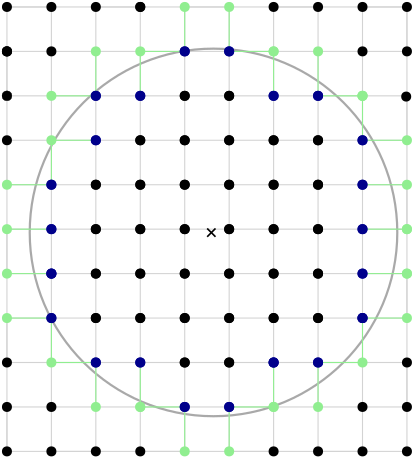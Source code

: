 <?xml version="1.0"?>
<!DOCTYPE ipe SYSTEM "ipe.dtd">
<ipe version="70005" creator="Ipe 7.1.1">
<info created="D:20130524143309" modified="D:20130617160640"/>
<ipestyle name="basic">
<symbol name="arrow/arc(spx)">
<path stroke="sym-stroke" fill="sym-stroke" pen="sym-pen">
0 0 m
-1 0.333 l
-1 -0.333 l
h
</path>
</symbol>
<symbol name="arrow/farc(spx)">
<path stroke="sym-stroke" fill="white" pen="sym-pen">
0 0 m
-1 0.333 l
-1 -0.333 l
h
</path>
</symbol>
<symbol name="mark/circle(sx)" transformations="translations">
<path fill="sym-stroke">
0.6 0 0 0.6 0 0 e
0.4 0 0 0.4 0 0 e
</path>
</symbol>
<symbol name="mark/disk(sx)" transformations="translations">
<path fill="sym-stroke">
0.6 0 0 0.6 0 0 e
</path>
</symbol>
<symbol name="mark/fdisk(sfx)" transformations="translations">
<group>
<path fill="sym-fill">
0.5 0 0 0.5 0 0 e
</path>
<path fill="sym-stroke" fillrule="eofill">
0.6 0 0 0.6 0 0 e
0.4 0 0 0.4 0 0 e
</path>
</group>
</symbol>
<symbol name="mark/box(sx)" transformations="translations">
<path fill="sym-stroke" fillrule="eofill">
-0.6 -0.6 m
0.6 -0.6 l
0.6 0.6 l
-0.6 0.6 l
h
-0.4 -0.4 m
0.4 -0.4 l
0.4 0.4 l
-0.4 0.4 l
h
</path>
</symbol>
<symbol name="mark/square(sx)" transformations="translations">
<path fill="sym-stroke">
-0.6 -0.6 m
0.6 -0.6 l
0.6 0.6 l
-0.6 0.6 l
h
</path>
</symbol>
<symbol name="mark/fsquare(sfx)" transformations="translations">
<group>
<path fill="sym-fill">
-0.5 -0.5 m
0.5 -0.5 l
0.5 0.5 l
-0.5 0.5 l
h
</path>
<path fill="sym-stroke" fillrule="eofill">
-0.6 -0.6 m
0.6 -0.6 l
0.6 0.6 l
-0.6 0.6 l
h
-0.4 -0.4 m
0.4 -0.4 l
0.4 0.4 l
-0.4 0.4 l
h
</path>
</group>
</symbol>
<symbol name="mark/cross(sx)" transformations="translations">
<group>
<path fill="sym-stroke">
-0.43 -0.57 m
0.57 0.43 l
0.43 0.57 l
-0.57 -0.43 l
h
</path>
<path fill="sym-stroke">
-0.43 0.57 m
0.57 -0.43 l
0.43 -0.57 l
-0.57 0.43 l
h
</path>
</group>
</symbol>
<symbol name="arrow/fnormal(spx)">
<path stroke="sym-stroke" fill="white" pen="sym-pen">
0 0 m
-1 0.333 l
-1 -0.333 l
h
</path>
</symbol>
<symbol name="arrow/pointed(spx)">
<path stroke="sym-stroke" fill="sym-stroke" pen="sym-pen">
0 0 m
-1 0.333 l
-0.8 0 l
-1 -0.333 l
h
</path>
</symbol>
<symbol name="arrow/fpointed(spx)">
<path stroke="sym-stroke" fill="white" pen="sym-pen">
0 0 m
-1 0.333 l
-0.8 0 l
-1 -0.333 l
h
</path>
</symbol>
<symbol name="arrow/linear(spx)">
<path stroke="sym-stroke" pen="sym-pen">
-1 0.333 m
0 0 l
-1 -0.333 l
</path>
</symbol>
<symbol name="arrow/fdouble(spx)">
<path stroke="sym-stroke" fill="white" pen="sym-pen">
0 0 m
-1 0.333 l
-1 -0.333 l
h
-1 0 m
-2 0.333 l
-2 -0.333 l
h
</path>
</symbol>
<symbol name="arrow/double(spx)">
<path stroke="sym-stroke" fill="sym-stroke" pen="sym-pen">
0 0 m
-1 0.333 l
-1 -0.333 l
h
-1 0 m
-2 0.333 l
-2 -0.333 l
h
</path>
</symbol>
<pen name="heavier" value="0.8"/>
<pen name="fat" value="1.2"/>
<pen name="ultrafat" value="2"/>
<symbolsize name="large" value="5"/>
<symbolsize name="small" value="2"/>
<symbolsize name="tiny" value="1.1"/>
<arrowsize name="large" value="10"/>
<arrowsize name="small" value="5"/>
<arrowsize name="tiny" value="3"/>
<color name="red" value="1 0 0"/>
<color name="green" value="0 1 0"/>
<color name="blue" value="0 0 1"/>
<color name="yellow" value="1 1 0"/>
<color name="orange" value="1 0.647 0"/>
<color name="gold" value="1 0.843 0"/>
<color name="purple" value="0.627 0.125 0.941"/>
<color name="gray" value="0.745"/>
<color name="brown" value="0.647 0.165 0.165"/>
<color name="navy" value="0 0 0.502"/>
<color name="pink" value="1 0.753 0.796"/>
<color name="seagreen" value="0.18 0.545 0.341"/>
<color name="turquoise" value="0.251 0.878 0.816"/>
<color name="violet" value="0.933 0.51 0.933"/>
<color name="darkblue" value="0 0 0.545"/>
<color name="darkcyan" value="0 0.545 0.545"/>
<color name="darkgray" value="0.663"/>
<color name="darkgreen" value="0 0.392 0"/>
<color name="darkmagenta" value="0.545 0 0.545"/>
<color name="darkorange" value="1 0.549 0"/>
<color name="darkred" value="0.545 0 0"/>
<color name="lightblue" value="0.678 0.847 0.902"/>
<color name="lightcyan" value="0.878 1 1"/>
<color name="lightgray" value="0.827"/>
<color name="lightgreen" value="0.565 0.933 0.565"/>
<color name="lightyellow" value="1 1 0.878"/>
<dashstyle name="dashed" value="[4] 0"/>
<dashstyle name="dotted" value="[1 3] 0"/>
<dashstyle name="dash dotted" value="[4 2 1 2] 0"/>
<dashstyle name="dash dot dotted" value="[4 2 1 2 1 2] 0"/>
<textsize name="large" value="\large"/>
<textsize name="Large" value="\Large"/>
<textsize name="LARGE" value="\LARGE"/>
<textsize name="huge" value="\huge"/>
<textsize name="Huge" value="\Huge"/>
<textsize name="small" value="\small"/>
<textsize name="footnote" value="\footnotesize"/>
<textsize name="tiny" value="\tiny"/>
<textstyle name="center" begin="\begin{center}" end="\end{center}"/>
<textstyle name="itemize" begin="\begin{itemize}" end="\end{itemize}"/>
<textstyle name="item" begin="\begin{itemize}\item{}" end="\end{itemize}"/>
<gridsize name="4 pts" value="4"/>
<gridsize name="8 pts (~3 mm)" value="8"/>
<gridsize name="16 pts (~6 mm)" value="16"/>
<gridsize name="32 pts (~12 mm)" value="32"/>
<gridsize name="10 pts (~3.5 mm)" value="10"/>
<gridsize name="20 pts (~7 mm)" value="20"/>
<gridsize name="14 pts (~5 mm)" value="14"/>
<gridsize name="28 pts (~10 mm)" value="28"/>
<gridsize name="56 pts (~20 mm)" value="56"/>
<anglesize name="90 deg" value="90"/>
<anglesize name="60 deg" value="60"/>
<anglesize name="45 deg" value="45"/>
<anglesize name="30 deg" value="30"/>
<anglesize name="22.5 deg" value="22.5"/>
<tiling name="falling" angle="-60" step="4" width="1"/>
<tiling name="rising" angle="30" step="4" width="1"/>
</ipestyle>
<page>
<layer name="dot"/>
<layer name="circle"/>
<layer name="beta"/>
<layer name="alpha"/>
<layer name="gamma"/>
<view layers="dot circle" active="circle"/>
<path layer="circle" stroke="lightgray">
240 704 m
384 704 l
384 688 l
240 688 l
240 672 l
384 672 l
384 656 l
240 656 l
240 640 l
384 640 l
384 624 l
240 624 l
240 608 l
384 608 l
384 592 l
240 592 l
240 576 l
384 576 l
384 560 l
240 560 l
240 544 l
384 544 l
</path>
<path stroke="darkgray" pen="heavier">
66.163 0 0 66.163 314.363 622.823 e
</path>
<path stroke="lightgray">
384 544 m
384 544 l
384 704 l
368 704 l
368 544 l
352 544 l
352 704 l
336 704 l
336 544 l
320 544 l
320 704 l
304 704 l
304 544 l
288 544 l
288 704 l
272 704 l
272 544 l
256 544 l
256 704 l
240 704 l
240 544 l
</path>
<use layer="dot" name="mark/disk(sx)" pos="256 672" size="normal" stroke="lightgreen"/>
<use name="mark/disk(sx)" pos="256 656" size="normal" stroke="lightgreen"/>
<use name="mark/disk(sx)" pos="256 576" size="normal" stroke="lightgreen"/>
<use name="mark/disk(sx)" pos="272 592" size="normal" stroke="black"/>
<use name="mark/disk(sx)" pos="272 608" size="normal" stroke="black"/>
<use name="mark/disk(sx)" pos="272 624" size="normal" stroke="black"/>
<use name="mark/disk(sx)" pos="272 640" size="normal" stroke="black"/>
<use name="mark/disk(sx)" pos="288 656" size="normal" stroke="black"/>
<use name="mark/disk(sx)" pos="288 640" size="normal" stroke="black"/>
<use name="mark/disk(sx)" pos="288 624" size="normal" stroke="black"/>
<use name="mark/disk(sx)" pos="288 608" size="normal" stroke="black"/>
<use name="mark/disk(sx)" pos="288 592" size="normal" stroke="black"/>
<use name="mark/disk(sx)" pos="304 576" size="normal" stroke="black"/>
<use name="mark/disk(sx)" pos="304 592" size="normal" stroke="black"/>
<use name="mark/disk(sx)" pos="304 608" size="normal" stroke="black"/>
<use name="mark/disk(sx)" pos="304 624" size="normal" stroke="black"/>
<use name="mark/disk(sx)" pos="304 640" size="normal" stroke="black"/>
<use name="mark/disk(sx)" pos="304 656" size="normal" stroke="black"/>
<use name="mark/disk(sx)" pos="304 672" size="normal" stroke="black"/>
<use name="mark/disk(sx)" pos="320 672" size="normal" stroke="black"/>
<use name="mark/disk(sx)" pos="320 656" size="normal" stroke="black"/>
<use name="mark/disk(sx)" pos="320 640" size="normal" stroke="black"/>
<use name="mark/disk(sx)" pos="320 624" size="normal" stroke="black"/>
<use name="mark/disk(sx)" pos="320 608" size="normal" stroke="black"/>
<use name="mark/disk(sx)" pos="320 592" size="normal" stroke="black"/>
<use name="mark/disk(sx)" pos="320 576" size="normal" stroke="black"/>
<use name="mark/disk(sx)" pos="336 656" size="normal" stroke="black"/>
<use name="mark/disk(sx)" pos="336 640" size="normal" stroke="black"/>
<use name="mark/disk(sx)" pos="336 624" size="normal" stroke="black"/>
<use name="mark/disk(sx)" pos="336 608" size="normal" stroke="black"/>
<use name="mark/disk(sx)" pos="352 592" size="normal" stroke="black"/>
<use name="mark/disk(sx)" pos="352 608" size="normal" stroke="black"/>
<use name="mark/disk(sx)" pos="352 640" size="normal" stroke="black"/>
<use name="mark/disk(sx)" pos="352 656" size="normal" stroke="black"/>
<use name="mark/disk(sx)" pos="352 624" size="normal" stroke="black"/>
<use name="mark/disk(sx)" pos="336 592" size="normal" stroke="black"/>
<use name="mark/disk(sx)" pos="368 576" size="normal" stroke="lightgreen"/>
<use name="mark/disk(sx)" pos="368 672" size="normal" stroke="lightgreen"/>
<use name="mark/disk(sx)" pos="368 672" size="normal" stroke="lightgreen"/>
<use name="mark/disk(sx)" pos="368 672" size="normal" stroke="lightgreen"/>
<use name="mark/disk(sx)" pos="352 560" size="normal" stroke="lightgreen"/>
<use name="mark/disk(sx)" pos="336 560" size="normal" stroke="lightgreen"/>
<use name="mark/disk(sx)" pos="288 560" size="normal" stroke="lightgreen"/>
<use name="mark/disk(sx)" pos="288 560" size="normal" stroke="lightgreen"/>
<use name="mark/disk(sx)" pos="272 560" size="normal" stroke="lightgreen"/>
<use name="mark/disk(sx)" pos="256 560" size="normal" stroke="black"/>
<use name="mark/disk(sx)" pos="368 560" size="normal" stroke="black"/>
<use name="mark/disk(sx)" pos="336 560" size="normal" stroke="lightgreen"/>
<use name="mark/disk(sx)" pos="288 656" size="normal" stroke="black"/>
<use name="mark/disk(sx)" pos="304 672" size="normal" stroke="black"/>
<use name="mark/disk(sx)" pos="320 672" size="normal" stroke="black"/>
<use name="mark/disk(sx)" pos="352 656" size="normal" stroke="black"/>
<use name="mark/disk(sx)" pos="352 640" size="normal" stroke="black"/>
<use name="mark/disk(sx)" pos="336 640" size="normal" stroke="black"/>
<use name="mark/disk(sx)" pos="336 656" size="normal" stroke="black"/>
<use name="mark/disk(sx)" pos="320 656" size="normal" stroke="black"/>
<use name="mark/disk(sx)" pos="320 640" size="normal" stroke="black"/>
<use name="mark/disk(sx)" pos="304 640" size="normal" stroke="black"/>
<use name="mark/disk(sx)" pos="304 656" size="normal" stroke="black"/>
<use name="mark/disk(sx)" pos="288 624" size="normal" stroke="black"/>
<use name="mark/disk(sx)" pos="288 640" size="normal" stroke="black"/>
<use name="mark/disk(sx)" pos="272 640" size="normal" stroke="black"/>
<use name="mark/disk(sx)" pos="272 624" size="normal" stroke="black"/>
<use name="mark/disk(sx)" pos="304 624" size="normal" stroke="black"/>
<use name="mark/disk(sx)" pos="320 624" size="normal" stroke="black"/>
<use name="mark/disk(sx)" pos="336 624" size="normal" stroke="black"/>
<use name="mark/disk(sx)" pos="352 624" size="normal" stroke="black"/>
<use name="mark/disk(sx)" pos="352 608" size="normal" stroke="black"/>
<use name="mark/disk(sx)" pos="336 608" size="normal" stroke="black"/>
<use name="mark/disk(sx)" pos="320 608" size="normal" stroke="black"/>
<use name="mark/disk(sx)" pos="304 608" size="normal" stroke="black"/>
<use name="mark/disk(sx)" pos="288 608" size="normal" stroke="black"/>
<use name="mark/disk(sx)" pos="272 608" size="normal" stroke="black"/>
<use name="mark/disk(sx)" pos="272 592" size="normal" stroke="black"/>
<use name="mark/disk(sx)" pos="288 592" size="normal" stroke="black"/>
<use name="mark/disk(sx)" pos="304 592" size="normal" stroke="black"/>
<use name="mark/disk(sx)" pos="320 592" size="normal" stroke="black"/>
<use name="mark/disk(sx)" pos="336 592" size="normal" stroke="black"/>
<use name="mark/disk(sx)" pos="352 592" size="normal" stroke="black"/>
<use name="mark/disk(sx)" pos="320 576" size="normal" stroke="black"/>
<use name="mark/disk(sx)" pos="304 576" size="normal" stroke="black"/>
<use layer="circle" name="mark/cross(sx)" pos="313.578 622.758" size="normal" stroke="black"/>
<use layer="dot" name="mark/disk(sx)" pos="336 688" size="normal" stroke="lightgreen"/>
<use name="mark/disk(sx)" pos="336 688" size="normal" stroke="lightgreen"/>
<use name="mark/disk(sx)" pos="352 688" size="normal" stroke="lightgreen"/>
<use name="mark/disk(sx)" pos="368 688" size="normal" stroke="black"/>
<use name="mark/disk(sx)" pos="384 688" size="normal" stroke="black"/>
<use name="mark/disk(sx)" pos="384 656" size="normal" stroke="lightgreen"/>
<use name="mark/disk(sx)" pos="384 624" size="normal" stroke="lightgreen"/>
<use name="mark/disk(sx)" pos="384 608" size="normal" stroke="lightgreen"/>
<use name="mark/disk(sx)" pos="384 608" size="normal" stroke="lightgreen"/>
<use name="mark/disk(sx)" pos="384 592" size="normal" stroke="lightgreen"/>
<use name="mark/disk(sx)" pos="384 576" size="normal" stroke="black"/>
<use name="mark/disk(sx)" pos="384 624" size="normal" stroke="lightgreen"/>
<use name="mark/disk(sx)" pos="384 640" size="normal" stroke="lightgreen"/>
<use matrix="1 0 0 1 -0.269329 -0.269329" name="mark/disk(sx)" pos="384 672" size="normal" stroke="black"/>
<use name="mark/disk(sx)" pos="384 560" size="normal" stroke="black"/>
<use name="mark/circle(sx)" pos="240 688" size="normal" stroke="black"/>
<use name="mark/circle(sx)" pos="240 672" size="normal" stroke="black"/>
<use name="mark/circle(sx)" pos="240 672" size="normal" stroke="black"/>
<use name="mark/circle(sx)" pos="240 688" size="normal" stroke="black"/>
<use name="mark/disk(sx)" pos="240 656" size="normal" stroke="white"/>
<use name="mark/disk(sx)" pos="240 656" size="normal" stroke="white"/>
<use name="mark/disk(sx)" pos="240 672" size="normal" stroke="white"/>
<use name="mark/disk(sx)" pos="240 688" size="normal" stroke="black"/>
<use name="mark/disk(sx)" pos="240 672" size="normal" stroke="black"/>
<use name="mark/disk(sx)" pos="240 656" size="normal" stroke="black"/>
<use name="mark/disk(sx)" pos="240 640" size="normal" stroke="lightgreen"/>
<use name="mark/disk(sx)" pos="240 624" size="normal" stroke="lightgreen"/>
<use name="mark/disk(sx)" pos="240 608" size="normal" stroke="lightgreen"/>
<use name="mark/disk(sx)" pos="240 576" size="normal" stroke="black"/>
<use name="mark/disk(sx)" pos="240 592" size="normal" stroke="lightgreen"/>
<use name="mark/disk(sx)" pos="240 560" size="normal" stroke="black"/>
<use name="mark/disk(sx)" pos="240 704" size="normal" stroke="black"/>
<use name="mark/disk(sx)" pos="256 704" size="normal" stroke="black"/>
<use name="mark/disk(sx)" pos="352 704" size="normal" stroke="black"/>
<use name="mark/disk(sx)" pos="368 704" size="normal" stroke="black"/>
<use name="mark/disk(sx)" pos="384 704" size="normal" stroke="black"/>
<use name="mark/disk(sx)" pos="336 704" size="normal" stroke="black"/>
<use name="mark/disk(sx)" pos="304 704" size="normal" stroke="lightgreen"/>
<use name="mark/disk(sx)" pos="288 704" size="normal" stroke="black"/>
<use name="mark/disk(sx)" pos="288 704" size="normal" stroke="black"/>
<use name="mark/disk(sx)" pos="272 704" size="normal" stroke="black"/>
<use name="mark/disk(sx)" pos="320 704" size="normal" stroke="lightgreen"/>
<use name="mark/disk(sx)" pos="240 544" size="normal" stroke="black"/>
<use name="mark/disk(sx)" pos="256 544" size="normal" stroke="black"/>
<use name="mark/disk(sx)" pos="272 544" size="normal" stroke="black"/>
<use name="mark/disk(sx)" pos="288 544" size="normal" stroke="black"/>
<use name="mark/disk(sx)" pos="304 544" size="normal" stroke="lightgreen"/>
<use name="mark/disk(sx)" pos="320 544" size="normal" stroke="lightgreen"/>
<use name="mark/disk(sx)" pos="336 544" size="normal" stroke="black"/>
<use name="mark/disk(sx)" pos="352 544" size="normal" stroke="black"/>
<use name="mark/disk(sx)" pos="384 544" size="normal" stroke="black"/>
<use name="mark/disk(sx)" pos="368 544" size="normal" stroke="black"/>
<use name="mark/disk(sx)" pos="256 688" size="normal" stroke="black"/>
<use name="mark/disk(sx)" pos="272 688" size="normal" stroke="lightgreen"/>
<use name="mark/disk(sx)" pos="288 688" size="normal" stroke="lightgreen"/>
<path layer="beta" stroke="red" pen="heavier" arrow="normal/normal">
256.211 591.516 m
320.581 687.667 l
336.471 560.543 l
256.48 591.785 l
</path>
<path stroke="purple" pen="heavier" arrow="normal/normal">
288 640 m
336 608 l
</path>
<path stroke="purple" pen="heavier" arrow="normal/normal">
328.661 624.644 m
199.113 607.945 l
</path>
<path layer="alpha" stroke="blue">
304 688 m
320 688 l
352 672 l
368 656 l
368 592 l
336 560 l
304 560 l
272 576 l
256 592 l
256 640 l
272 672 l
304 688 l
</path>
<path layer="gamma" stroke="black">
304 688 m
336 688 l
368 672 l
384 640 l
</path>
<path stroke="black">
384 640 m
384 592 l
320 544 l
272 560 l
256 592 l
256 592 l
</path>
<path stroke="black">
256 656 m
240 624 l
256 592 l
256 592 l
</path>
<path stroke="black">
256 656 m
272 688 l
304 688 l
</path>
<path layer="circle" stroke="lightgreen">
304 688 m
304 704 l
</path>
<path stroke="lightgreen">
320 688 m
320 704 l
</path>
<path stroke="lightgreen">
320 688 m
336 688 l
</path>
<path stroke="lightgreen">
352 672 m
352 688 l
</path>
<path stroke="lightgreen">
352 672 m
368 672 l
</path>
<path stroke="lightgreen">
368 656 m
368 672 l
</path>
<path stroke="lightgreen">
368 656 m
384 656 l
</path>
<path stroke="lightgreen">
368 640 m
384 640 l
</path>
<path stroke="lightgreen">
368 624 m
384 624 l
</path>
<path stroke="lightgreen">
368 608 m
384 608 l
</path>
<path stroke="lightgreen">
368 592 m
384 592 l
</path>
<path stroke="lightgreen">
368 592 m
368 576 l
</path>
<path stroke="lightgreen">
352 576 m
368 576 l
</path>
<path stroke="lightgreen">
352 576 m
352 560 l
</path>
<path stroke="lightgreen">
336 576 m
336 560 l
</path>
<path stroke="lightgreen">
320 560 m
336 560 l
</path>
<path stroke="lightgreen">
320 560 m
320 544 l
</path>
<path stroke="lightgreen">
304 560 m
304 544 l
</path>
<path stroke="lightgreen">
304 560 m
288 560 l
</path>
<path stroke="lightgreen">
288 576 m
288 560 l
</path>
<path stroke="lightgreen">
272 576 m
272 560 l
</path>
<path stroke="lightgreen">
272 576 m
256 576 l
</path>
<path stroke="lightgreen">
256 576 m
256 592 l
</path>
<path stroke="lightgreen">
256 592 m
240 592 l
</path>
<path stroke="lightgreen">
240 608 m
256 608 l
</path>
<path stroke="lightgreen">
256 624 m
240 624 l
</path>
<path stroke="lightgreen">
240 640 m
256 640 l
</path>
<path stroke="lightgreen">
256 640 m
256 656 l
</path>
<path stroke="lightgreen">
256 656 m
272 656 l
</path>
<path stroke="lightgreen">
272 672 m
256 672 l
</path>
<path stroke="lightgreen">
272 672 m
272 688 l
</path>
<path stroke="lightgreen">
288 672 m
288 688 l
</path>
<path stroke="lightgreen">
304 688 m
288 688 l
</path>
<use layer="dot" name="mark/disk(sx)" pos="304 688" size="normal" stroke="darkblue"/>
<use name="mark/disk(sx)" pos="320 688" size="normal" stroke="darkblue"/>
<use name="mark/disk(sx)" pos="320 688" size="normal" stroke="darkblue"/>
<use name="mark/disk(sx)" pos="304 688" size="normal" stroke="darkblue"/>
<use name="mark/disk(sx)" pos="352 672" size="normal" stroke="darkblue"/>
<use name="mark/disk(sx)" pos="352 672" size="normal" stroke="darkblue"/>
<path layer="circle" stroke="lightgreen">
336 672 m
336 688 l
</path>
<use layer="dot" name="mark/disk(sx)" pos="336 672" size="normal" stroke="darkblue"/>
<use name="mark/disk(sx)" pos="336 672" size="normal" stroke="darkblue"/>
<use name="mark/disk(sx)" pos="368 592" size="normal" stroke="darkblue"/>
<use name="mark/disk(sx)" pos="368 592" size="normal" stroke="darkblue"/>
<use name="mark/disk(sx)" pos="368 608" size="normal" stroke="darkblue"/>
<use name="mark/disk(sx)" pos="368 624" size="normal" stroke="darkblue"/>
<use name="mark/disk(sx)" pos="368 640" size="normal" stroke="darkblue"/>
<use name="mark/disk(sx)" pos="368 656" size="normal" stroke="darkblue"/>
<use name="mark/disk(sx)" pos="368 656" size="normal" stroke="darkblue"/>
<use name="mark/disk(sx)" pos="368 640" size="normal" stroke="darkblue"/>
<use name="mark/disk(sx)" pos="368 624" size="normal" stroke="darkblue"/>
<use name="mark/disk(sx)" pos="368 608" size="normal" stroke="darkblue"/>
<use name="mark/disk(sx)" pos="368 592" size="normal" stroke="darkblue"/>
<use name="mark/disk(sx)" pos="336 576" size="normal" stroke="darkblue"/>
<use name="mark/disk(sx)" pos="336 576" size="normal" stroke="darkblue"/>
<use name="mark/disk(sx)" pos="352 576" size="normal" stroke="darkblue"/>
<use name="mark/disk(sx)" pos="352 576" size="normal" stroke="darkblue"/>
<use name="mark/disk(sx)" pos="336 576" size="normal" stroke="darkblue"/>
<use name="mark/disk(sx)" pos="320 560" size="normal" stroke="darkblue"/>
<use name="mark/disk(sx)" pos="304 560" size="normal" stroke="darkblue"/>
<use name="mark/disk(sx)" pos="304 560" size="normal" stroke="darkblue"/>
<use name="mark/disk(sx)" pos="320 560" size="normal" stroke="darkblue"/>
<use name="mark/disk(sx)" pos="272 576" size="normal" stroke="darkblue"/>
<use name="mark/disk(sx)" pos="288 576" size="normal" stroke="darkblue"/>
<use name="mark/disk(sx)" pos="288 576" size="normal" stroke="darkblue"/>
<use name="mark/disk(sx)" pos="272 576" size="normal" stroke="darkblue"/>
<use name="mark/disk(sx)" pos="256 640" size="normal" stroke="darkblue"/>
<use name="mark/disk(sx)" pos="256 624" size="normal" stroke="darkblue"/>
<use name="mark/disk(sx)" pos="256 608" size="normal" stroke="darkblue"/>
<use name="mark/disk(sx)" pos="256 608" size="normal" stroke="darkblue"/>
<use name="mark/disk(sx)" pos="256 640" size="normal" stroke="darkblue"/>
<use name="mark/disk(sx)" pos="256 624" size="normal" stroke="darkblue"/>
<use name="mark/disk(sx)" pos="256 608" size="normal" stroke="darkblue"/>
<use name="mark/disk(sx)" pos="256 592" size="normal" stroke="darkblue"/>
<use name="mark/disk(sx)" pos="256 592" size="normal" stroke="darkblue"/>
<use name="mark/disk(sx)" pos="272 656" size="normal" stroke="darkblue"/>
<use name="mark/disk(sx)" pos="272 672" size="normal" stroke="darkblue"/>
<use name="mark/disk(sx)" pos="272 672" size="normal" stroke="darkblue"/>
<use name="mark/disk(sx)" pos="272 656" size="normal" stroke="darkblue"/>
<use name="mark/disk(sx)" pos="288 672" size="normal" stroke="darkblue"/>
<use name="mark/disk(sx)" pos="288 672" size="normal" stroke="darkblue"/>
</page>
</ipe>
